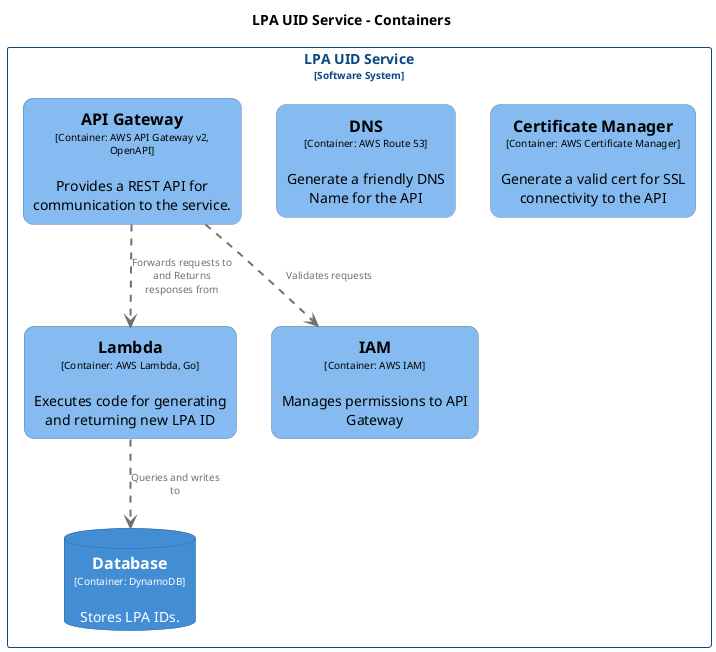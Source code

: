 @startuml
set separator none
title LPA UID Service - Containers

top to bottom direction

skinparam {
  shadowing false
  arrowFontSize 10
  defaultTextAlignment center
  wrapWidth 200
  maxMessageSize 100
}

hide stereotype

skinparam rectangle<<LPAUIDService.APIGateway>> {
  BackgroundColor #85bbf0
  FontColor #000000
  BorderColor #5d82a8
  roundCorner 20
}
skinparam rectangle<<LPAUIDService.CertificateManager>> {
  BackgroundColor #85bbf0
  FontColor #000000
  BorderColor #5d82a8
  roundCorner 20
}
skinparam rectangle<<LPAUIDService.DNS>> {
  BackgroundColor #85bbf0
  FontColor #000000
  BorderColor #5d82a8
  roundCorner 20
}
skinparam database<<LPAUIDService.Database>> {
  BackgroundColor #438dd5
  FontColor #ffffff
  BorderColor #2e6295
}
skinparam rectangle<<LPAUIDService.IAM>> {
  BackgroundColor #85bbf0
  FontColor #000000
  BorderColor #5d82a8
  roundCorner 20
}
skinparam rectangle<<LPAUIDService.Lambda>> {
  BackgroundColor #85bbf0
  FontColor #000000
  BorderColor #5d82a8
  roundCorner 20
}

rectangle "LPA UID Service\n<size:10>[Software System]</size>" <<LPAUIDService>> {
  skinparam RectangleBorderColor<<LPAUIDService>> #0b4884
  skinparam RectangleFontColor<<LPAUIDService>> #0b4884

  database "==Database\n<size:10>[Container: DynamoDB]</size>\n\nStores LPA IDs." <<LPAUIDService.Database>> as LPAUIDService.Database
  rectangle "==Lambda\n<size:10>[Container: AWS Lambda, Go]</size>\n\nExecutes code for generating and returning new LPA ID" <<LPAUIDService.Lambda>> as LPAUIDService.Lambda
  rectangle "==IAM\n<size:10>[Container: AWS IAM]</size>\n\nManages permissions to API Gateway" <<LPAUIDService.IAM>> as LPAUIDService.IAM
  rectangle "==Certificate Manager\n<size:10>[Container: AWS Certificate Manager]</size>\n\nGenerate a valid cert for SSL connectivity to the API" <<LPAUIDService.CertificateManager>> as LPAUIDService.CertificateManager
  rectangle "==DNS\n<size:10>[Container: AWS Route 53]</size>\n\nGenerate a friendly DNS Name for the API" <<LPAUIDService.DNS>> as LPAUIDService.DNS
  rectangle "==API Gateway\n<size:10>[Container: AWS API Gateway v2, OpenAPI]</size>\n\nProvides a REST API for communication to the service." <<LPAUIDService.APIGateway>> as LPAUIDService.APIGateway
}

LPAUIDService.APIGateway .[#707070,thickness=2].> LPAUIDService.IAM : "<color:#707070>Validates requests"
LPAUIDService.Lambda .[#707070,thickness=2].> LPAUIDService.Database : "<color:#707070>Queries and writes to"
LPAUIDService.APIGateway .[#707070,thickness=2].> LPAUIDService.Lambda : "<color:#707070>Forwards requests to and Returns responses from"
@enduml